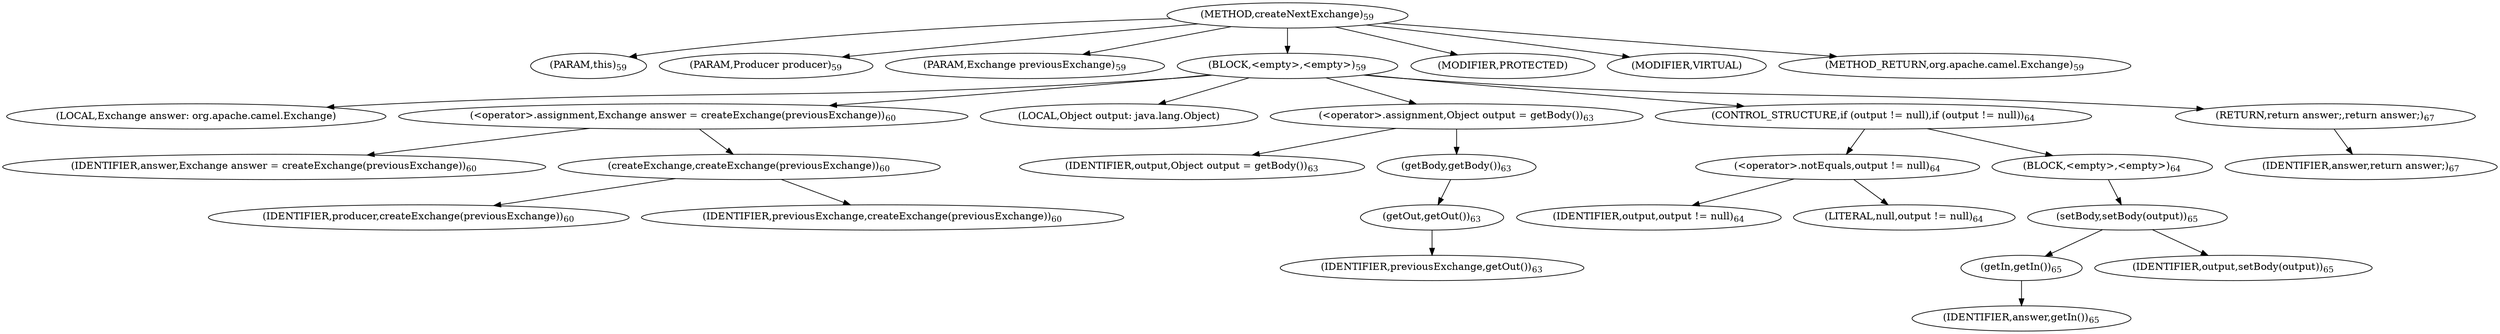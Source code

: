 digraph "createNextExchange" {  
"68" [label = <(METHOD,createNextExchange)<SUB>59</SUB>> ]
"69" [label = <(PARAM,this)<SUB>59</SUB>> ]
"70" [label = <(PARAM,Producer producer)<SUB>59</SUB>> ]
"71" [label = <(PARAM,Exchange previousExchange)<SUB>59</SUB>> ]
"72" [label = <(BLOCK,&lt;empty&gt;,&lt;empty&gt;)<SUB>59</SUB>> ]
"73" [label = <(LOCAL,Exchange answer: org.apache.camel.Exchange)> ]
"74" [label = <(&lt;operator&gt;.assignment,Exchange answer = createExchange(previousExchange))<SUB>60</SUB>> ]
"75" [label = <(IDENTIFIER,answer,Exchange answer = createExchange(previousExchange))<SUB>60</SUB>> ]
"76" [label = <(createExchange,createExchange(previousExchange))<SUB>60</SUB>> ]
"77" [label = <(IDENTIFIER,producer,createExchange(previousExchange))<SUB>60</SUB>> ]
"78" [label = <(IDENTIFIER,previousExchange,createExchange(previousExchange))<SUB>60</SUB>> ]
"79" [label = <(LOCAL,Object output: java.lang.Object)> ]
"80" [label = <(&lt;operator&gt;.assignment,Object output = getBody())<SUB>63</SUB>> ]
"81" [label = <(IDENTIFIER,output,Object output = getBody())<SUB>63</SUB>> ]
"82" [label = <(getBody,getBody())<SUB>63</SUB>> ]
"83" [label = <(getOut,getOut())<SUB>63</SUB>> ]
"84" [label = <(IDENTIFIER,previousExchange,getOut())<SUB>63</SUB>> ]
"85" [label = <(CONTROL_STRUCTURE,if (output != null),if (output != null))<SUB>64</SUB>> ]
"86" [label = <(&lt;operator&gt;.notEquals,output != null)<SUB>64</SUB>> ]
"87" [label = <(IDENTIFIER,output,output != null)<SUB>64</SUB>> ]
"88" [label = <(LITERAL,null,output != null)<SUB>64</SUB>> ]
"89" [label = <(BLOCK,&lt;empty&gt;,&lt;empty&gt;)<SUB>64</SUB>> ]
"90" [label = <(setBody,setBody(output))<SUB>65</SUB>> ]
"91" [label = <(getIn,getIn())<SUB>65</SUB>> ]
"92" [label = <(IDENTIFIER,answer,getIn())<SUB>65</SUB>> ]
"93" [label = <(IDENTIFIER,output,setBody(output))<SUB>65</SUB>> ]
"94" [label = <(RETURN,return answer;,return answer;)<SUB>67</SUB>> ]
"95" [label = <(IDENTIFIER,answer,return answer;)<SUB>67</SUB>> ]
"96" [label = <(MODIFIER,PROTECTED)> ]
"97" [label = <(MODIFIER,VIRTUAL)> ]
"98" [label = <(METHOD_RETURN,org.apache.camel.Exchange)<SUB>59</SUB>> ]
  "68" -> "69" 
  "68" -> "70" 
  "68" -> "71" 
  "68" -> "72" 
  "68" -> "96" 
  "68" -> "97" 
  "68" -> "98" 
  "72" -> "73" 
  "72" -> "74" 
  "72" -> "79" 
  "72" -> "80" 
  "72" -> "85" 
  "72" -> "94" 
  "74" -> "75" 
  "74" -> "76" 
  "76" -> "77" 
  "76" -> "78" 
  "80" -> "81" 
  "80" -> "82" 
  "82" -> "83" 
  "83" -> "84" 
  "85" -> "86" 
  "85" -> "89" 
  "86" -> "87" 
  "86" -> "88" 
  "89" -> "90" 
  "90" -> "91" 
  "90" -> "93" 
  "91" -> "92" 
  "94" -> "95" 
}
